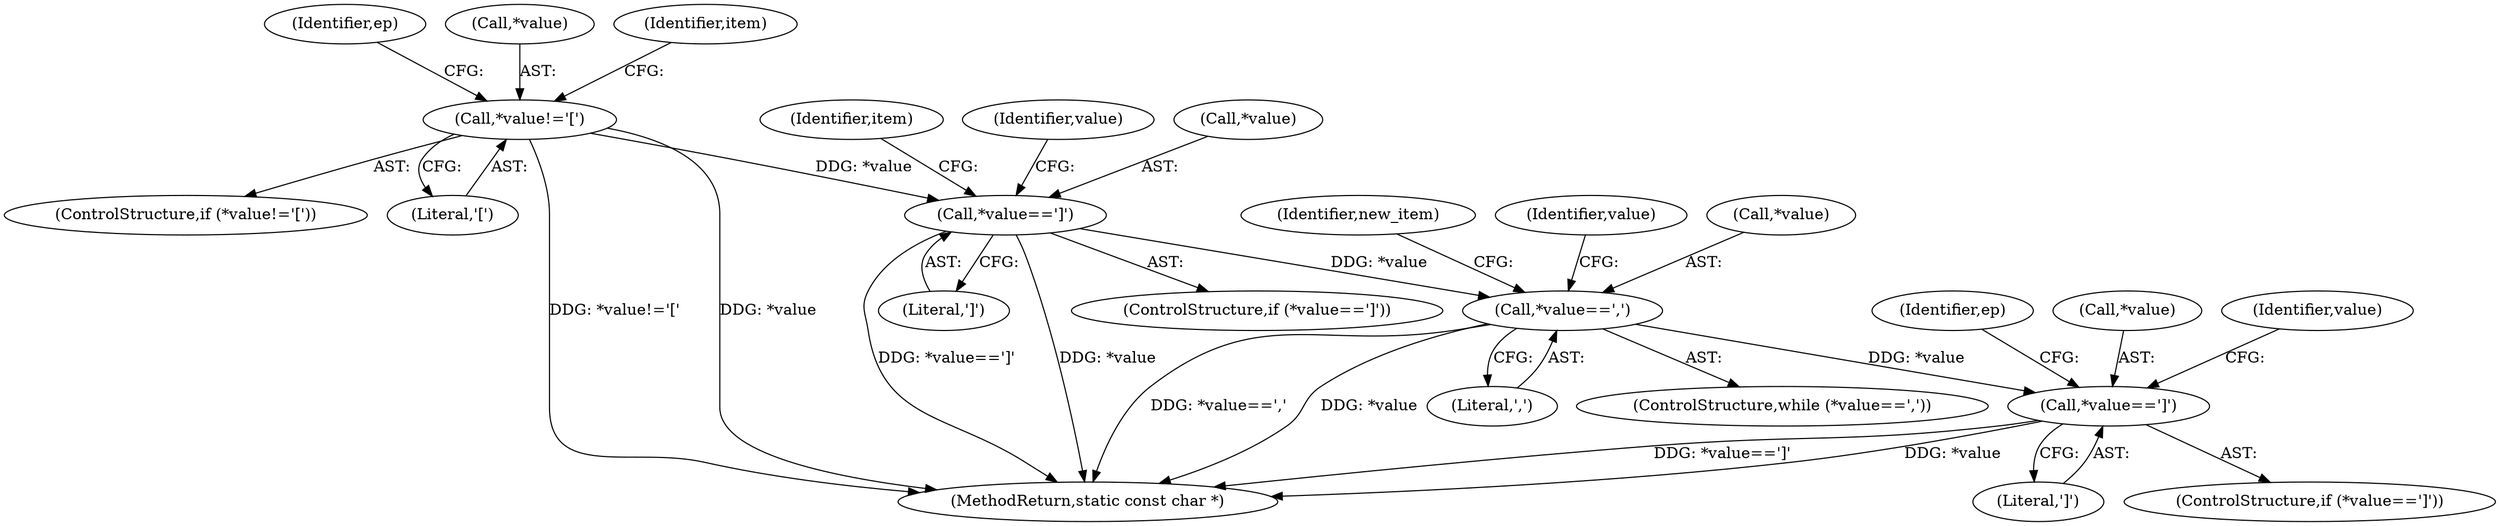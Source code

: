 digraph "0_iperf_91f2fa59e8ed80dfbf400add0164ee0e508e412a_35@pointer" {
"1000174" [label="(Call,*value==',')"];
"1000138" [label="(Call,*value==']')"];
"1000115" [label="(Call,*value!='[')"];
"1000216" [label="(Call,*value==']')"];
"1000138" [label="(Call,*value==']')"];
"1000230" [label="(MethodReturn,static const char *)"];
"1000216" [label="(Call,*value==']')"];
"1000148" [label="(Identifier,item)"];
"1000183" [label="(Identifier,new_item)"];
"1000114" [label="(ControlStructure,if (*value!='['))"];
"1000177" [label="(Literal,',')"];
"1000218" [label="(Identifier,value)"];
"1000115" [label="(Call,*value!='[')"];
"1000122" [label="(Identifier,ep)"];
"1000116" [label="(Call,*value)"];
"1000175" [label="(Call,*value)"];
"1000215" [label="(ControlStructure,if (*value==']'))"];
"1000219" [label="(Literal,']')"];
"1000137" [label="(ControlStructure,if (*value==']'))"];
"1000118" [label="(Literal,'[')"];
"1000174" [label="(Call,*value==',')"];
"1000144" [label="(Identifier,value)"];
"1000139" [label="(Call,*value)"];
"1000226" [label="(Identifier,ep)"];
"1000217" [label="(Call,*value)"];
"1000141" [label="(Literal,']')"];
"1000173" [label="(ControlStructure,while (*value==','))"];
"1000128" [label="(Identifier,item)"];
"1000222" [label="(Identifier,value)"];
"1000174" -> "1000173"  [label="AST: "];
"1000174" -> "1000177"  [label="CFG: "];
"1000175" -> "1000174"  [label="AST: "];
"1000177" -> "1000174"  [label="AST: "];
"1000183" -> "1000174"  [label="CFG: "];
"1000218" -> "1000174"  [label="CFG: "];
"1000174" -> "1000230"  [label="DDG: *value==','"];
"1000174" -> "1000230"  [label="DDG: *value"];
"1000138" -> "1000174"  [label="DDG: *value"];
"1000174" -> "1000216"  [label="DDG: *value"];
"1000138" -> "1000137"  [label="AST: "];
"1000138" -> "1000141"  [label="CFG: "];
"1000139" -> "1000138"  [label="AST: "];
"1000141" -> "1000138"  [label="AST: "];
"1000144" -> "1000138"  [label="CFG: "];
"1000148" -> "1000138"  [label="CFG: "];
"1000138" -> "1000230"  [label="DDG: *value==']'"];
"1000138" -> "1000230"  [label="DDG: *value"];
"1000115" -> "1000138"  [label="DDG: *value"];
"1000115" -> "1000114"  [label="AST: "];
"1000115" -> "1000118"  [label="CFG: "];
"1000116" -> "1000115"  [label="AST: "];
"1000118" -> "1000115"  [label="AST: "];
"1000122" -> "1000115"  [label="CFG: "];
"1000128" -> "1000115"  [label="CFG: "];
"1000115" -> "1000230"  [label="DDG: *value!='['"];
"1000115" -> "1000230"  [label="DDG: *value"];
"1000216" -> "1000215"  [label="AST: "];
"1000216" -> "1000219"  [label="CFG: "];
"1000217" -> "1000216"  [label="AST: "];
"1000219" -> "1000216"  [label="AST: "];
"1000222" -> "1000216"  [label="CFG: "];
"1000226" -> "1000216"  [label="CFG: "];
"1000216" -> "1000230"  [label="DDG: *value==']'"];
"1000216" -> "1000230"  [label="DDG: *value"];
}
